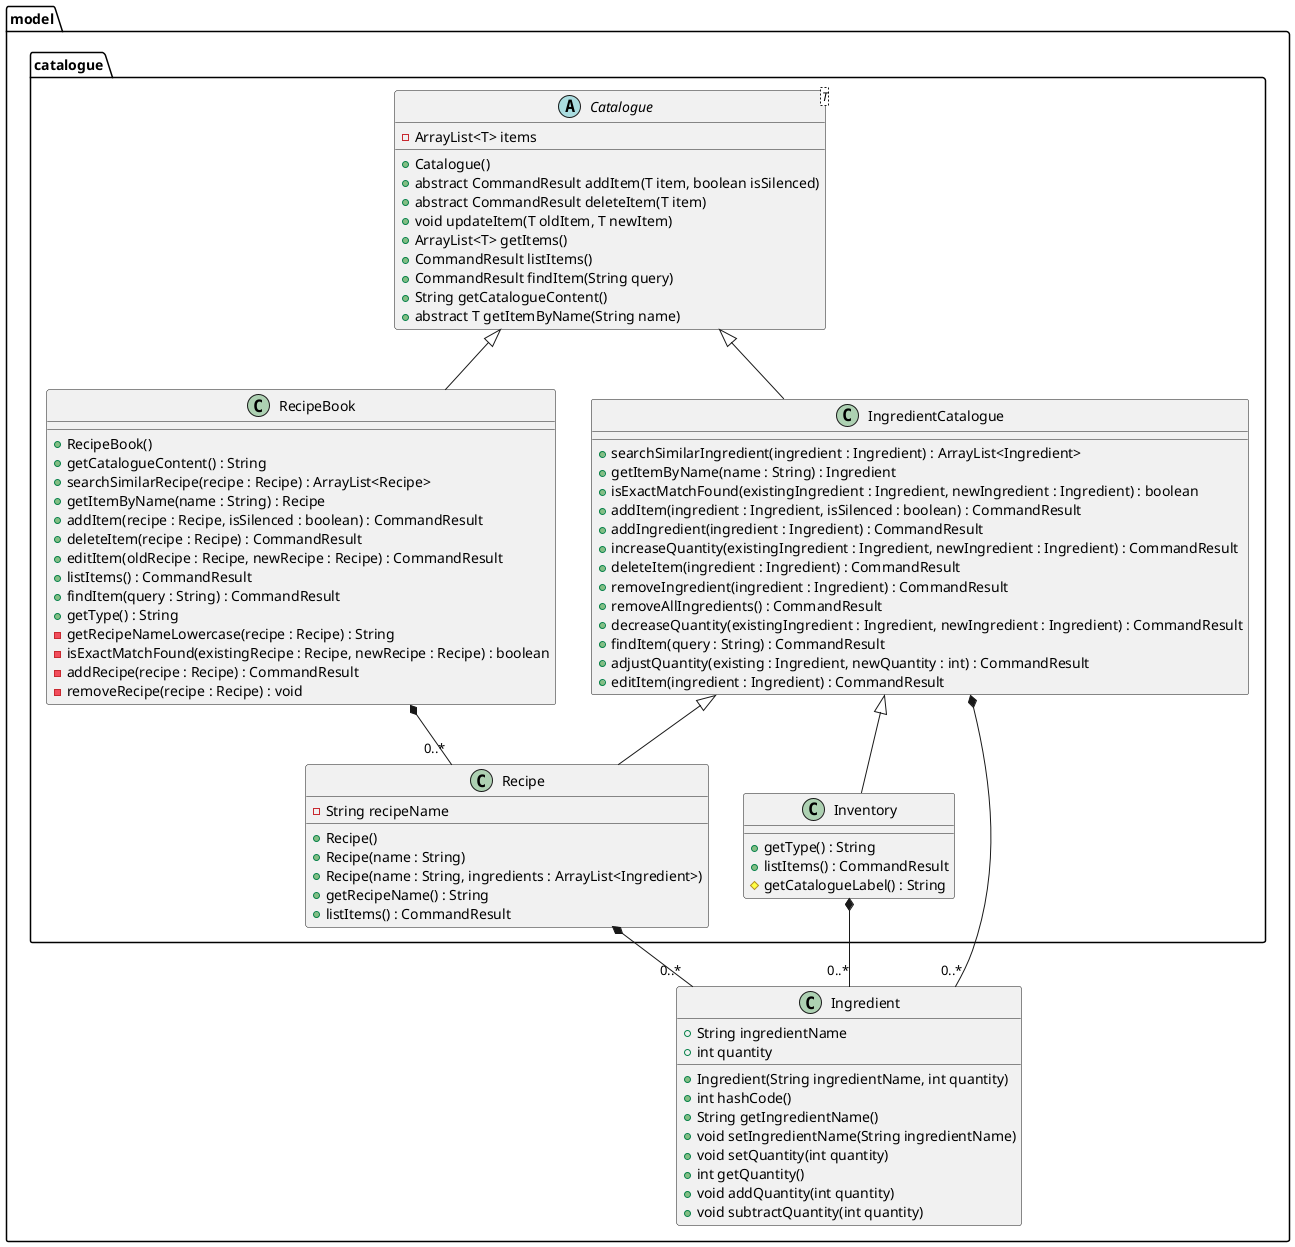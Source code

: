 @startuml

package "model" {

    class Ingredient {
        +String ingredientName
        +int quantity
        +Ingredient(String ingredientName, int quantity)
        +int hashCode()
        +String getIngredientName()
        +void setIngredientName(String ingredientName)
        +void setQuantity(int quantity)
        +int getQuantity()
        +void addQuantity(int quantity)
        +void subtractQuantity(int quantity)
    }

    package "catalogue" {

        abstract class Catalogue<T> {
            -ArrayList<T> items
            +Catalogue()
            +abstract CommandResult addItem(T item, boolean isSilenced)
            +abstract CommandResult deleteItem(T item)
            +void updateItem(T oldItem, T newItem)
            +ArrayList<T> getItems()
            +CommandResult listItems()
            +CommandResult findItem(String query)
            +String getCatalogueContent()
            +abstract T getItemByName(String name)
        }

        class IngredientCatalogue extends Catalogue<Ingredient> {
            +searchSimilarIngredient(ingredient : Ingredient) : ArrayList<Ingredient>
            +getItemByName(name : String) : Ingredient
            +isExactMatchFound(existingIngredient : Ingredient, newIngredient : Ingredient) : boolean
            +addItem(ingredient : Ingredient, isSilenced : boolean) : CommandResult
            +addIngredient(ingredient : Ingredient) : CommandResult
            +increaseQuantity(existingIngredient : Ingredient, newIngredient : Ingredient) : CommandResult
            +deleteItem(ingredient : Ingredient) : CommandResult
            +removeIngredient(ingredient : Ingredient) : CommandResult
            +removeAllIngredients() : CommandResult
            +decreaseQuantity(existingIngredient : Ingredient, newIngredient : Ingredient) : CommandResult
            +findItem(query : String) : CommandResult
            +adjustQuantity(existing : Ingredient, newQuantity : int) : CommandResult
            +editItem(ingredient : Ingredient) : CommandResult
        }

        class Recipe extends IngredientCatalogue {
            -String recipeName
            +Recipe()
            +Recipe(name : String)
            +Recipe(name : String, ingredients : ArrayList<Ingredient>)
            +getRecipeName() : String
            +listItems() : CommandResult
        }

        class RecipeBook extends Catalogue<Recipe> {
            +RecipeBook()
            +getCatalogueContent() : String
            +searchSimilarRecipe(recipe : Recipe) : ArrayList<Recipe>
            +getItemByName(name : String) : Recipe
            +addItem(recipe : Recipe, isSilenced : boolean) : CommandResult
            +deleteItem(recipe : Recipe) : CommandResult
            +editItem(oldRecipe : Recipe, newRecipe : Recipe) : CommandResult
            +listItems() : CommandResult
            +findItem(query : String) : CommandResult
            +getType() : String
            -getRecipeNameLowercase(recipe : Recipe) : String
            -isExactMatchFound(existingRecipe : Recipe, newRecipe : Recipe) : boolean
            -addRecipe(recipe : Recipe) : CommandResult
            -removeRecipe(recipe : Recipe) : void
        }

        class Inventory extends IngredientCatalogue {
            +getType() : String
            +listItems() : CommandResult
            #getCatalogueLabel() : String
        }
    }
}

' Relationships
IngredientCatalogue *-- "0..*" Ingredient
Inventory *-- "0..*" Ingredient
Recipe *-- "0..*" Ingredient
RecipeBook *-- "0..*" Recipe

@enduml
